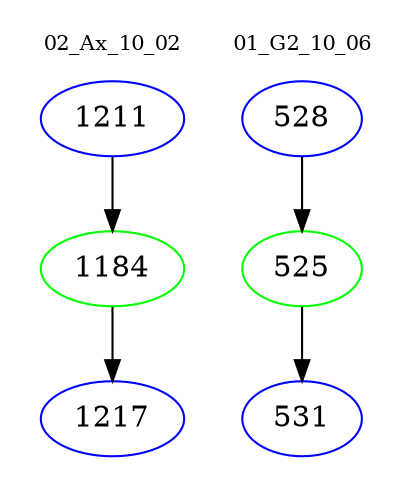 digraph{
subgraph cluster_0 {
color = white
label = "02_Ax_10_02";
fontsize=10;
T0_1211 [label="1211", color="blue"]
T0_1211 -> T0_1184 [color="black"]
T0_1184 [label="1184", color="green"]
T0_1184 -> T0_1217 [color="black"]
T0_1217 [label="1217", color="blue"]
}
subgraph cluster_1 {
color = white
label = "01_G2_10_06";
fontsize=10;
T1_528 [label="528", color="blue"]
T1_528 -> T1_525 [color="black"]
T1_525 [label="525", color="green"]
T1_525 -> T1_531 [color="black"]
T1_531 [label="531", color="blue"]
}
}
